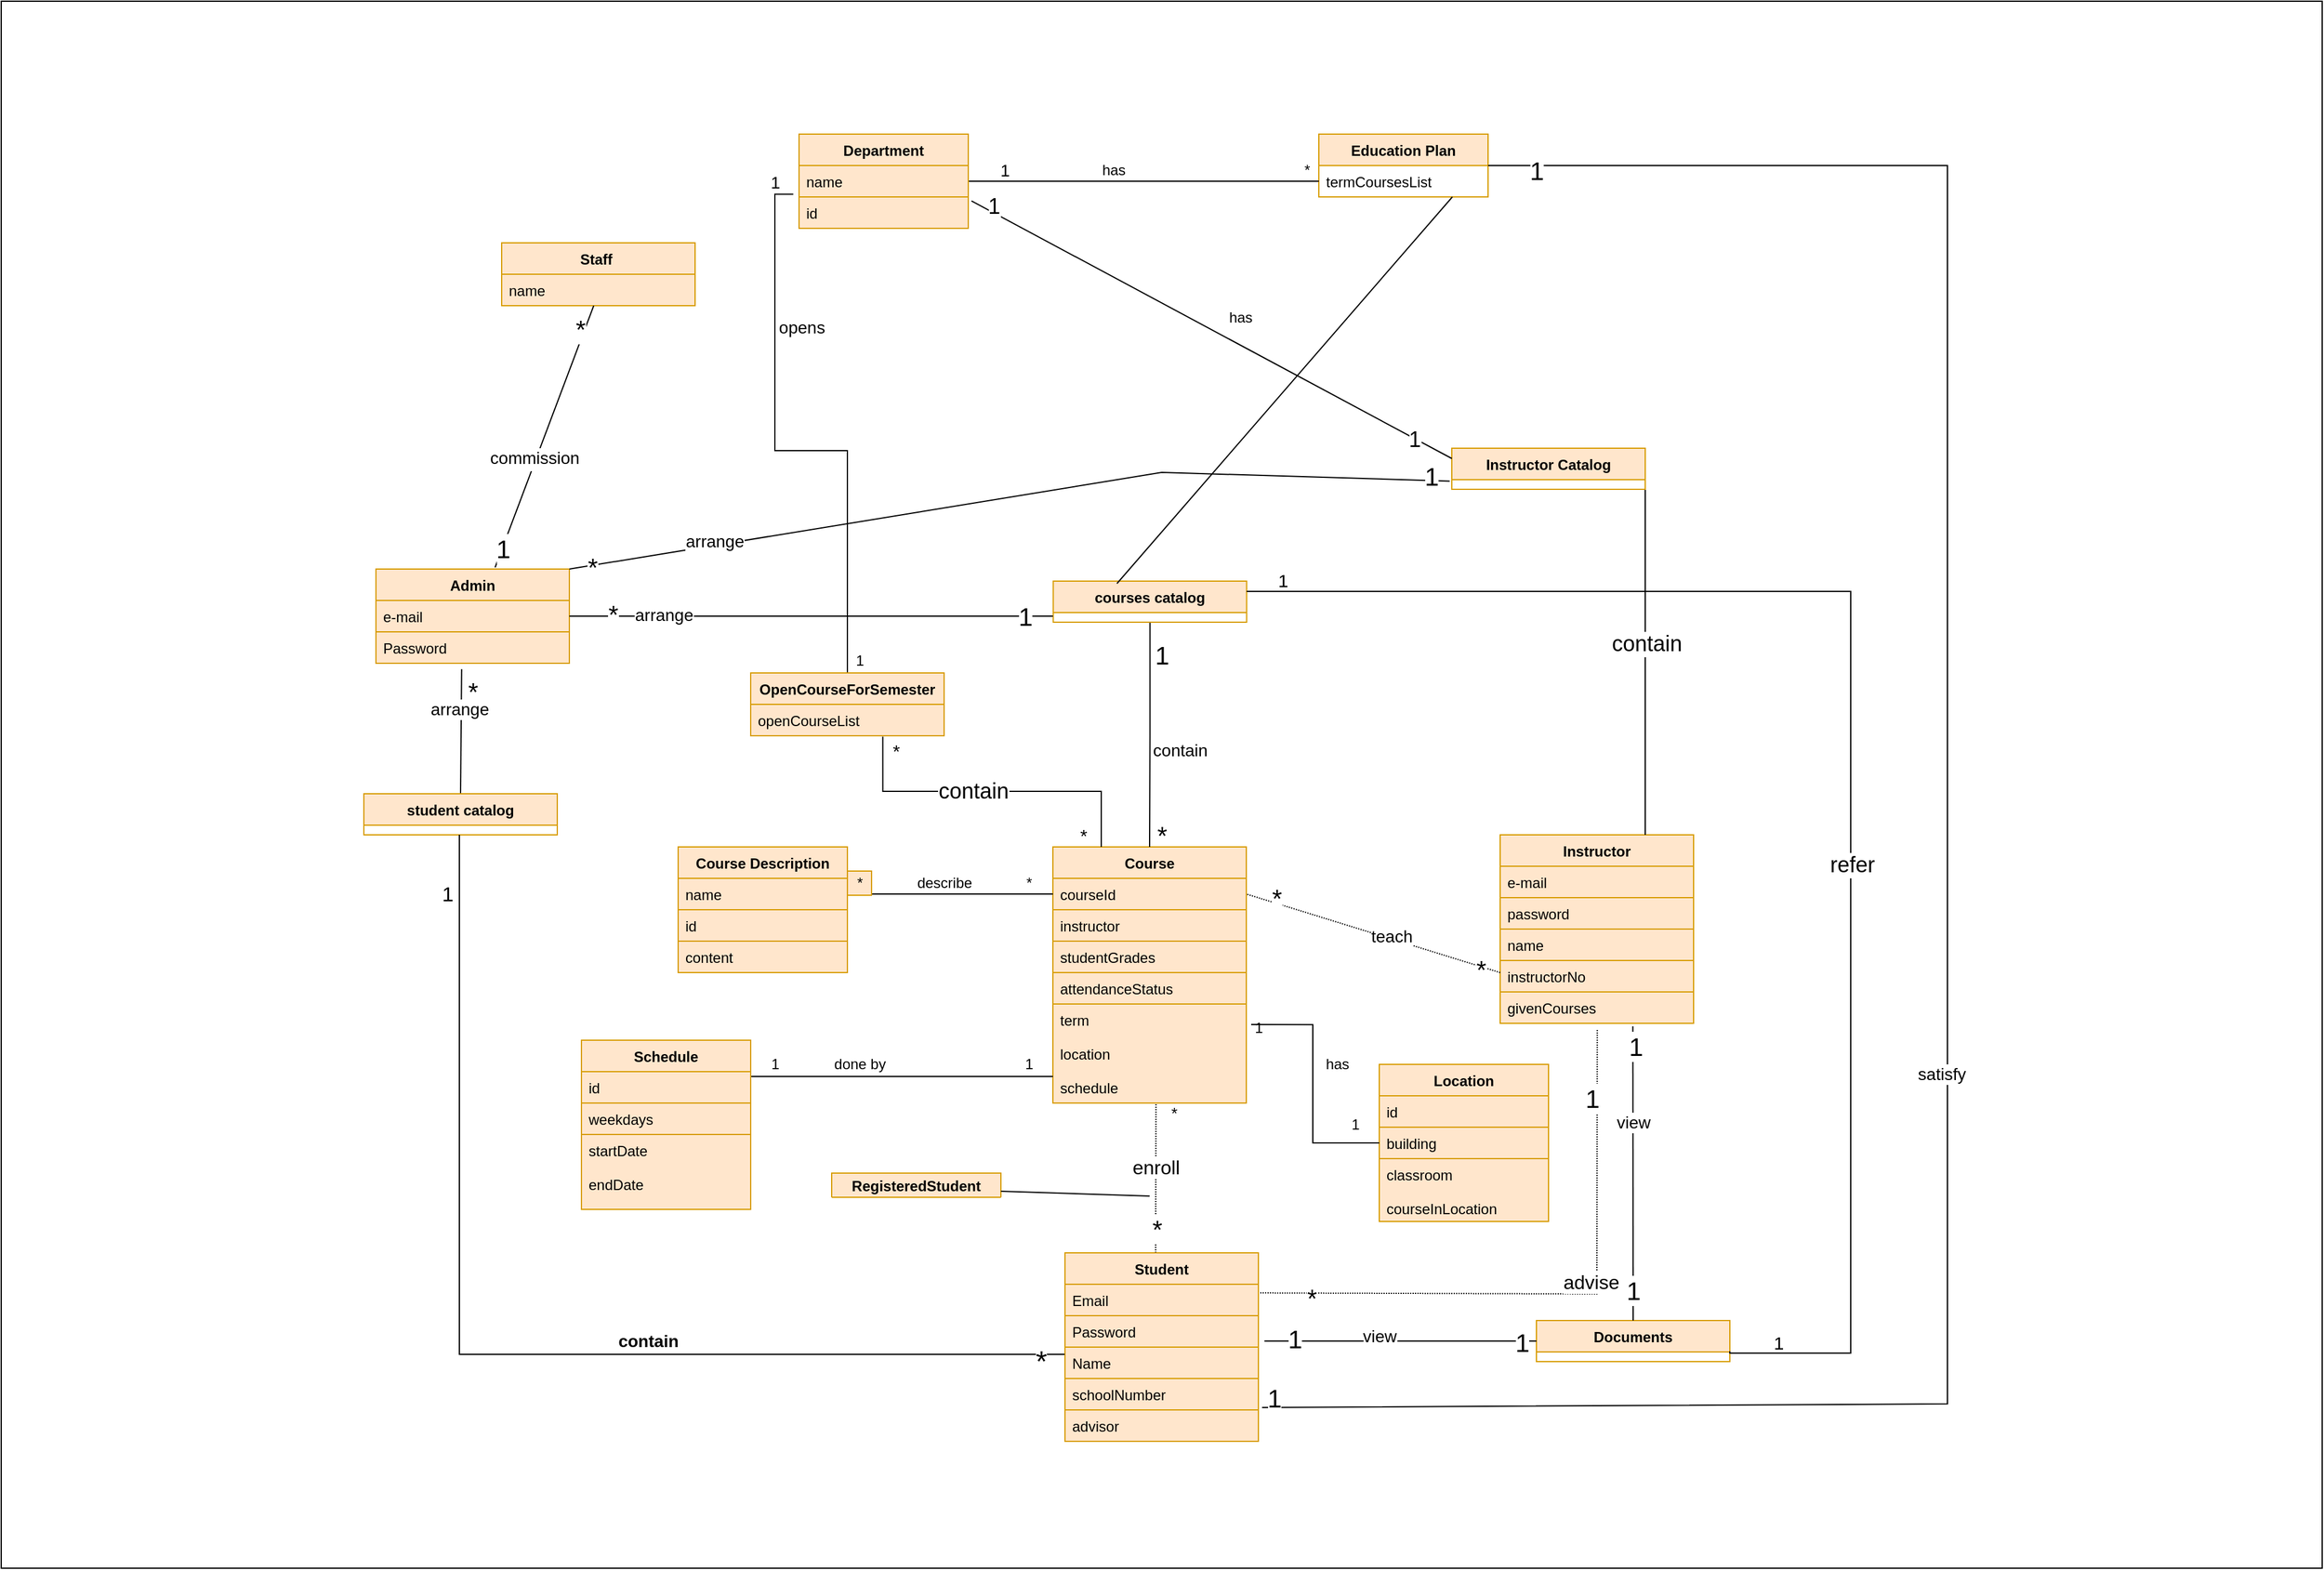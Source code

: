 <mxfile version="14.9.8" type="device"><diagram id="w42zy38CTYZIBW_9K3CM" name="Page-1"><mxGraphModel dx="1204" dy="-66" grid="1" gridSize="10" guides="1" tooltips="1" connect="1" arrows="1" fold="1" page="1" pageScale="1" pageWidth="827" pageHeight="1169" math="0" shadow="0"><root><mxCell id="0"/><mxCell id="1" parent="0"/><mxCell id="pantIfY-fFiFB0bp0D-6-206" style="edgeStyle=orthogonalEdgeStyle;rounded=0;orthogonalLoop=1;jettySize=auto;html=1;entryX=0.498;entryY=0.99;entryDx=0;entryDy=0;entryPerimeter=0;" edge="1" parent="1"><mxGeometry relative="1" as="geometry"><mxPoint x="2349.58" y="3639.4" as="targetPoint"/><Array as="points"><mxPoint x="1840" y="3770"/><mxPoint x="1840" y="3770"/></Array></mxGeometry></mxCell><mxCell id="pantIfY-fFiFB0bp0D-6-254" style="edgeStyle=orthogonalEdgeStyle;rounded=0;orthogonalLoop=1;jettySize=auto;html=1;entryX=0.498;entryY=0.99;entryDx=0;entryDy=0;entryPerimeter=0;" edge="1" parent="1"><mxGeometry relative="1" as="geometry"><mxPoint x="2479.58" y="5019.4" as="targetPoint"/><Array as="points"><mxPoint x="1970" y="5150"/><mxPoint x="1970" y="5150"/></Array></mxGeometry></mxCell><mxCell id="pantIfY-fFiFB0bp0D-6-616" value="" style="rounded=0;whiteSpace=wrap;html=1;shadow=0;" vertex="1" parent="1"><mxGeometry x="1260" y="1680" width="1920" height="1297" as="geometry"/></mxCell><mxCell id="pantIfY-fFiFB0bp0D-6-617" value="Course" style="swimlane;fontStyle=1;align=center;verticalAlign=top;childLayout=stackLayout;horizontal=1;startSize=26;horizontalStack=0;resizeParent=1;resizeParentMax=0;resizeLast=0;collapsible=1;marginBottom=0;fillColor=#ffe6cc;strokeColor=#d79b00;" vertex="1" parent="1"><mxGeometry x="2130" y="2380" width="160" height="212" as="geometry"/></mxCell><mxCell id="pantIfY-fFiFB0bp0D-6-618" value="courseId" style="text;strokeColor=#d79b00;fillColor=#ffe6cc;align=left;verticalAlign=top;spacingLeft=4;spacingRight=4;overflow=hidden;rotatable=0;points=[[0,0.5],[1,0.5]];portConstraint=eastwest;" vertex="1" parent="pantIfY-fFiFB0bp0D-6-617"><mxGeometry y="26" width="160" height="26" as="geometry"/></mxCell><mxCell id="pantIfY-fFiFB0bp0D-6-619" value="instructor" style="text;strokeColor=#d79b00;fillColor=#ffe6cc;align=left;verticalAlign=top;spacingLeft=4;spacingRight=4;overflow=hidden;rotatable=0;points=[[0,0.5],[1,0.5]];portConstraint=eastwest;" vertex="1" parent="pantIfY-fFiFB0bp0D-6-617"><mxGeometry y="52" width="160" height="26" as="geometry"/></mxCell><mxCell id="pantIfY-fFiFB0bp0D-6-620" value="studentGrades" style="text;strokeColor=#d79b00;fillColor=#ffe6cc;align=left;verticalAlign=top;spacingLeft=4;spacingRight=4;overflow=hidden;rotatable=0;points=[[0,0.5],[1,0.5]];portConstraint=eastwest;" vertex="1" parent="pantIfY-fFiFB0bp0D-6-617"><mxGeometry y="78" width="160" height="26" as="geometry"/></mxCell><mxCell id="pantIfY-fFiFB0bp0D-6-621" value="attendanceStatus" style="text;strokeColor=#d79b00;fillColor=#ffe6cc;align=left;verticalAlign=top;spacingLeft=4;spacingRight=4;overflow=hidden;rotatable=0;points=[[0,0.5],[1,0.5]];portConstraint=eastwest;" vertex="1" parent="pantIfY-fFiFB0bp0D-6-617"><mxGeometry y="104" width="160" height="26" as="geometry"/></mxCell><mxCell id="pantIfY-fFiFB0bp0D-6-622" value="term&#10;&#10;location&#10;&#10;schedule" style="text;strokeColor=#d79b00;fillColor=#ffe6cc;align=left;verticalAlign=top;spacingLeft=4;spacingRight=4;overflow=hidden;rotatable=0;points=[[0,0.5],[1,0.5]];portConstraint=eastwest;" vertex="1" parent="pantIfY-fFiFB0bp0D-6-617"><mxGeometry y="130" width="160" height="82" as="geometry"/></mxCell><mxCell id="pantIfY-fFiFB0bp0D-6-623" value="Instructor" style="swimlane;fontStyle=1;align=center;verticalAlign=top;childLayout=stackLayout;horizontal=1;startSize=26;horizontalStack=0;resizeParent=1;resizeParentMax=0;resizeLast=0;collapsible=1;marginBottom=0;fillColor=#ffe6cc;strokeColor=#d79b00;" vertex="1" parent="1"><mxGeometry x="2500" y="2370" width="160" height="156" as="geometry"/></mxCell><mxCell id="pantIfY-fFiFB0bp0D-6-624" value="e-mail" style="text;strokeColor=#d79b00;fillColor=#ffe6cc;align=left;verticalAlign=top;spacingLeft=4;spacingRight=4;overflow=hidden;rotatable=0;points=[[0,0.5],[1,0.5]];portConstraint=eastwest;" vertex="1" parent="pantIfY-fFiFB0bp0D-6-623"><mxGeometry y="26" width="160" height="26" as="geometry"/></mxCell><mxCell id="pantIfY-fFiFB0bp0D-6-625" value="password" style="text;strokeColor=#d79b00;fillColor=#ffe6cc;align=left;verticalAlign=top;spacingLeft=4;spacingRight=4;overflow=hidden;rotatable=0;points=[[0,0.5],[1,0.5]];portConstraint=eastwest;" vertex="1" parent="pantIfY-fFiFB0bp0D-6-623"><mxGeometry y="52" width="160" height="26" as="geometry"/></mxCell><mxCell id="pantIfY-fFiFB0bp0D-6-626" value="name" style="text;strokeColor=#d79b00;fillColor=#ffe6cc;align=left;verticalAlign=top;spacingLeft=4;spacingRight=4;overflow=hidden;rotatable=0;points=[[0,0.5],[1,0.5]];portConstraint=eastwest;" vertex="1" parent="pantIfY-fFiFB0bp0D-6-623"><mxGeometry y="78" width="160" height="26" as="geometry"/></mxCell><mxCell id="pantIfY-fFiFB0bp0D-6-627" value="instructorNo" style="text;strokeColor=#d79b00;fillColor=#ffe6cc;align=left;verticalAlign=top;spacingLeft=4;spacingRight=4;overflow=hidden;rotatable=0;points=[[0,0.5],[1,0.5]];portConstraint=eastwest;" vertex="1" parent="pantIfY-fFiFB0bp0D-6-623"><mxGeometry y="104" width="160" height="26" as="geometry"/></mxCell><mxCell id="pantIfY-fFiFB0bp0D-6-628" value="givenCourses" style="text;strokeColor=#d79b00;fillColor=#ffe6cc;align=left;verticalAlign=top;spacingLeft=4;spacingRight=4;overflow=hidden;rotatable=0;points=[[0,0.5],[1,0.5]];portConstraint=eastwest;" vertex="1" parent="pantIfY-fFiFB0bp0D-6-623"><mxGeometry y="130" width="160" height="26" as="geometry"/></mxCell><mxCell id="pantIfY-fFiFB0bp0D-6-629" value="" style="edgeStyle=none;rounded=0;orthogonalLoop=1;jettySize=auto;html=1;dashed=1;dashPattern=1 1;entryX=1;entryY=0.5;entryDx=0;entryDy=0;exitX=0;exitY=0.385;exitDx=0;exitDy=0;endArrow=none;endFill=0;exitPerimeter=0;" edge="1" parent="1" source="pantIfY-fFiFB0bp0D-6-627" target="pantIfY-fFiFB0bp0D-6-618"><mxGeometry relative="1" as="geometry"><mxPoint x="2450" y="2409" as="targetPoint"/><mxPoint x="2500" y="2495" as="sourcePoint"/></mxGeometry></mxCell><mxCell id="pantIfY-fFiFB0bp0D-6-630" value="*" style="edgeLabel;html=1;align=center;verticalAlign=middle;resizable=0;points=[];fontSize=21;" vertex="1" connectable="0" parent="pantIfY-fFiFB0bp0D-6-629"><mxGeometry x="-0.852" y="2" relative="1" as="geometry"><mxPoint as="offset"/></mxGeometry></mxCell><mxCell id="pantIfY-fFiFB0bp0D-6-631" value="*" style="edgeLabel;html=1;align=center;verticalAlign=middle;resizable=0;points=[];fontSize=21;" vertex="1" connectable="0" parent="pantIfY-fFiFB0bp0D-6-629"><mxGeometry x="0.772" y="-5" relative="1" as="geometry"><mxPoint as="offset"/></mxGeometry></mxCell><mxCell id="pantIfY-fFiFB0bp0D-6-632" value="teach" style="edgeLabel;html=1;align=center;verticalAlign=middle;resizable=0;points=[];fontSize=14;" vertex="1" connectable="0" parent="pantIfY-fFiFB0bp0D-6-629"><mxGeometry x="-0.136" y="-2" relative="1" as="geometry"><mxPoint as="offset"/></mxGeometry></mxCell><mxCell id="pantIfY-fFiFB0bp0D-6-633" value="" style="edgeStyle=none;rounded=0;orthogonalLoop=1;jettySize=auto;html=1;dashed=1;dashPattern=1 1;endArrow=none;endFill=0;entryX=0.533;entryY=1.012;entryDx=0;entryDy=0;entryPerimeter=0;" edge="1" parent="1" target="pantIfY-fFiFB0bp0D-6-622"><mxGeometry relative="1" as="geometry"><mxPoint x="2213.36" y="2627.434" as="targetPoint"/><mxPoint x="2215" y="2716.0" as="sourcePoint"/></mxGeometry></mxCell><mxCell id="pantIfY-fFiFB0bp0D-6-634" value="*" style="edgeLabel;html=1;align=center;verticalAlign=middle;resizable=0;points=[];fontSize=21;" vertex="1" connectable="0" parent="pantIfY-fFiFB0bp0D-6-633"><mxGeometry x="-0.672" y="-1" relative="1" as="geometry"><mxPoint as="offset"/></mxGeometry></mxCell><mxCell id="pantIfY-fFiFB0bp0D-6-635" value="*" style="edgeLabel;html=1;align=center;verticalAlign=middle;resizable=0;points=[];fontSize=13;" vertex="1" connectable="0" parent="pantIfY-fFiFB0bp0D-6-633"><mxGeometry x="0.693" y="-4" relative="1" as="geometry"><mxPoint x="11" y="-12" as="offset"/></mxGeometry></mxCell><mxCell id="pantIfY-fFiFB0bp0D-6-636" value="enroll" style="edgeLabel;html=1;align=center;verticalAlign=middle;resizable=0;points=[];fontSize=16;" vertex="1" connectable="0" parent="pantIfY-fFiFB0bp0D-6-633"><mxGeometry x="0.164" relative="1" as="geometry"><mxPoint as="offset"/></mxGeometry></mxCell><mxCell id="pantIfY-fFiFB0bp0D-6-637" value="Student" style="swimlane;fontStyle=1;align=center;verticalAlign=top;childLayout=stackLayout;horizontal=1;startSize=26;horizontalStack=0;resizeParent=1;resizeParentMax=0;resizeLast=0;collapsible=1;marginBottom=0;fillColor=#ffe6cc;strokeColor=#d79b00;" vertex="1" parent="1"><mxGeometry x="2140" y="2716" width="160" height="156" as="geometry"/></mxCell><mxCell id="pantIfY-fFiFB0bp0D-6-638" value="Email" style="text;strokeColor=#d79b00;fillColor=#ffe6cc;align=left;verticalAlign=top;spacingLeft=4;spacingRight=4;overflow=hidden;rotatable=0;points=[[0,0.5],[1,0.5]];portConstraint=eastwest;" vertex="1" parent="pantIfY-fFiFB0bp0D-6-637"><mxGeometry y="26" width="160" height="26" as="geometry"/></mxCell><mxCell id="pantIfY-fFiFB0bp0D-6-639" value="Password" style="text;strokeColor=#d79b00;fillColor=#ffe6cc;align=left;verticalAlign=top;spacingLeft=4;spacingRight=4;overflow=hidden;rotatable=0;points=[[0,0.5],[1,0.5]];portConstraint=eastwest;" vertex="1" parent="pantIfY-fFiFB0bp0D-6-637"><mxGeometry y="52" width="160" height="26" as="geometry"/></mxCell><mxCell id="pantIfY-fFiFB0bp0D-6-640" value="Name " style="text;strokeColor=#d79b00;fillColor=#ffe6cc;align=left;verticalAlign=top;spacingLeft=4;spacingRight=4;overflow=hidden;rotatable=0;points=[[0,0.5],[1,0.5]];portConstraint=eastwest;" vertex="1" parent="pantIfY-fFiFB0bp0D-6-637"><mxGeometry y="78" width="160" height="26" as="geometry"/></mxCell><mxCell id="pantIfY-fFiFB0bp0D-6-641" value="schoolNumber" style="text;strokeColor=#d79b00;fillColor=#ffe6cc;align=left;verticalAlign=top;spacingLeft=4;spacingRight=4;overflow=hidden;rotatable=0;points=[[0,0.5],[1,0.5]];portConstraint=eastwest;" vertex="1" parent="pantIfY-fFiFB0bp0D-6-637"><mxGeometry y="104" width="160" height="26" as="geometry"/></mxCell><mxCell id="pantIfY-fFiFB0bp0D-6-642" value="advisor" style="text;strokeColor=#d79b00;fillColor=#ffe6cc;align=left;verticalAlign=top;spacingLeft=4;spacingRight=4;overflow=hidden;rotatable=0;points=[[0,0.5],[1,0.5]];portConstraint=eastwest;" vertex="1" parent="pantIfY-fFiFB0bp0D-6-637"><mxGeometry y="130" width="160" height="26" as="geometry"/></mxCell><mxCell id="pantIfY-fFiFB0bp0D-6-643" value="" style="edgeStyle=none;rounded=0;orthogonalLoop=1;jettySize=auto;html=1;dashed=1;dashPattern=1 1;endArrow=none;endFill=0;exitX=0.502;exitY=1.211;exitDx=0;exitDy=0;exitPerimeter=0;entryX=1.007;entryY=0.275;entryDx=0;entryDy=0;entryPerimeter=0;" edge="1" parent="1" source="pantIfY-fFiFB0bp0D-6-628" target="pantIfY-fFiFB0bp0D-6-638"><mxGeometry relative="1" as="geometry"><mxPoint x="2320" y="2750" as="targetPoint"/><Array as="points"><mxPoint x="2580" y="2750"/></Array><mxPoint x="2564.4" y="2508" as="sourcePoint"/></mxGeometry></mxCell><mxCell id="pantIfY-fFiFB0bp0D-6-644" value="1" style="edgeLabel;html=1;align=center;verticalAlign=middle;resizable=0;points=[];" vertex="1" connectable="0" parent="pantIfY-fFiFB0bp0D-6-643"><mxGeometry x="-0.763" y="-1" relative="1" as="geometry"><mxPoint as="offset"/></mxGeometry></mxCell><mxCell id="pantIfY-fFiFB0bp0D-6-645" value="1" style="edgeLabel;html=1;align=center;verticalAlign=middle;resizable=0;points=[];fontSize=21;" vertex="1" connectable="0" parent="pantIfY-fFiFB0bp0D-6-643"><mxGeometry x="-0.774" y="-4" relative="1" as="geometry"><mxPoint as="offset"/></mxGeometry></mxCell><mxCell id="pantIfY-fFiFB0bp0D-6-646" value="*" style="edgeLabel;html=1;align=center;verticalAlign=middle;resizable=0;points=[];fontSize=21;" vertex="1" connectable="0" parent="pantIfY-fFiFB0bp0D-6-643"><mxGeometry x="0.834" y="3" relative="1" as="geometry"><mxPoint x="1" as="offset"/></mxGeometry></mxCell><mxCell id="pantIfY-fFiFB0bp0D-6-647" value="advise" style="edgeLabel;html=1;align=center;verticalAlign=middle;resizable=0;points=[];fontSize=16;" vertex="1" connectable="0" parent="pantIfY-fFiFB0bp0D-6-643"><mxGeometry x="-0.099" y="-4" relative="1" as="geometry"><mxPoint y="-6" as="offset"/></mxGeometry></mxCell><mxCell id="pantIfY-fFiFB0bp0D-6-648" style="edgeStyle=orthogonalEdgeStyle;rounded=0;orthogonalLoop=1;jettySize=auto;html=1;entryX=0.5;entryY=0;entryDx=0;entryDy=0;endArrow=none;endFill=0;" edge="1" parent="1" source="pantIfY-fFiFB0bp0D-6-649" target="pantIfY-fFiFB0bp0D-6-617"><mxGeometry relative="1" as="geometry"/></mxCell><mxCell id="pantIfY-fFiFB0bp0D-6-649" value="courses catalog" style="swimlane;fontStyle=1;align=center;verticalAlign=top;childLayout=stackLayout;horizontal=1;startSize=26;horizontalStack=0;resizeParent=1;resizeParentMax=0;resizeLast=0;collapsible=1;marginBottom=0;fillColor=#ffe6cc;strokeColor=#d79b00;" vertex="1" parent="1"><mxGeometry x="2130.27" y="2160" width="160" height="34" as="geometry"/></mxCell><mxCell id="pantIfY-fFiFB0bp0D-6-650" value="Admin" style="swimlane;fontStyle=1;align=center;verticalAlign=top;childLayout=stackLayout;horizontal=1;startSize=26;horizontalStack=0;resizeParent=1;resizeParentMax=0;resizeLast=0;collapsible=1;marginBottom=0;fillColor=#ffe6cc;strokeColor=#d79b00;" vertex="1" parent="1"><mxGeometry x="1570" y="2150" width="160" height="78" as="geometry"/></mxCell><mxCell id="pantIfY-fFiFB0bp0D-6-651" value="e-mail" style="text;strokeColor=#d79b00;fillColor=#ffe6cc;align=left;verticalAlign=top;spacingLeft=4;spacingRight=4;overflow=hidden;rotatable=0;points=[[0,0.5],[1,0.5]];portConstraint=eastwest;" vertex="1" parent="pantIfY-fFiFB0bp0D-6-650"><mxGeometry y="26" width="160" height="26" as="geometry"/></mxCell><mxCell id="pantIfY-fFiFB0bp0D-6-652" value="Password" style="text;strokeColor=#d79b00;fillColor=#ffe6cc;align=left;verticalAlign=top;spacingLeft=4;spacingRight=4;overflow=hidden;rotatable=0;points=[[0,0.5],[1,0.5]];portConstraint=eastwest;" vertex="1" parent="pantIfY-fFiFB0bp0D-6-650"><mxGeometry y="52" width="160" height="26" as="geometry"/></mxCell><mxCell id="pantIfY-fFiFB0bp0D-6-653" style="edgeStyle=orthogonalEdgeStyle;rounded=0;orthogonalLoop=1;jettySize=auto;html=1;entryX=0;entryY=0.5;entryDx=0;entryDy=0;endArrow=none;endFill=0;" edge="1" parent="1" source="pantIfY-fFiFB0bp0D-6-651"><mxGeometry relative="1" as="geometry"><mxPoint x="2130" y="2189" as="targetPoint"/></mxGeometry></mxCell><mxCell id="pantIfY-fFiFB0bp0D-6-654" value="*" style="edgeLabel;html=1;align=center;verticalAlign=middle;resizable=0;points=[];fontSize=21;" vertex="1" connectable="0" parent="pantIfY-fFiFB0bp0D-6-653"><mxGeometry x="-0.822" y="2" relative="1" as="geometry"><mxPoint as="offset"/></mxGeometry></mxCell><mxCell id="pantIfY-fFiFB0bp0D-6-655" value="1" style="edgeLabel;html=1;align=center;verticalAlign=middle;resizable=0;points=[];fontSize=21;" vertex="1" connectable="0" parent="pantIfY-fFiFB0bp0D-6-653"><mxGeometry x="0.884" relative="1" as="geometry"><mxPoint as="offset"/></mxGeometry></mxCell><mxCell id="pantIfY-fFiFB0bp0D-6-656" value="arrange" style="edgeLabel;html=1;align=center;verticalAlign=middle;resizable=0;points=[];fontSize=14;" vertex="1" connectable="0" parent="pantIfY-fFiFB0bp0D-6-653"><mxGeometry x="-0.609" y="1" relative="1" as="geometry"><mxPoint x="-1" as="offset"/></mxGeometry></mxCell><mxCell id="pantIfY-fFiFB0bp0D-6-657" style="edgeStyle=none;rounded=0;orthogonalLoop=1;jettySize=auto;html=1;exitX=0.5;exitY=0;exitDx=0;exitDy=0;entryX=0.443;entryY=1.187;entryDx=0;entryDy=0;entryPerimeter=0;endArrow=none;endFill=0;" edge="1" parent="1" source="pantIfY-fFiFB0bp0D-6-659" target="pantIfY-fFiFB0bp0D-6-652"><mxGeometry relative="1" as="geometry"/></mxCell><mxCell id="pantIfY-fFiFB0bp0D-6-658" value="arrange" style="edgeLabel;html=1;align=center;verticalAlign=middle;resizable=0;points=[];fontSize=14;" vertex="1" connectable="0" parent="pantIfY-fFiFB0bp0D-6-657"><mxGeometry x="0.363" y="2" relative="1" as="geometry"><mxPoint as="offset"/></mxGeometry></mxCell><mxCell id="pantIfY-fFiFB0bp0D-6-659" value="student catalog" style="swimlane;fontStyle=1;align=center;verticalAlign=top;childLayout=stackLayout;horizontal=1;startSize=26;horizontalStack=0;resizeParent=1;resizeParentMax=0;resizeLast=0;collapsible=1;marginBottom=0;fillColor=#ffe6cc;strokeColor=#d79b00;" vertex="1" parent="1"><mxGeometry x="1560" y="2336" width="160" height="34" as="geometry"/></mxCell><mxCell id="pantIfY-fFiFB0bp0D-6-660" style="edgeStyle=orthogonalEdgeStyle;rounded=0;orthogonalLoop=1;jettySize=auto;html=1;endArrow=none;endFill=0;entryX=-0.002;entryY=0.244;entryDx=0;entryDy=0;entryPerimeter=0;" edge="1" parent="1" target="pantIfY-fFiFB0bp0D-6-640"><mxGeometry relative="1" as="geometry"><mxPoint x="2090" y="2780" as="targetPoint"/><Array as="points"><mxPoint x="1639" y="2800"/><mxPoint x="2140" y="2800"/></Array><mxPoint x="1639" y="2370" as="sourcePoint"/></mxGeometry></mxCell><mxCell id="pantIfY-fFiFB0bp0D-6-661" value="1" style="edgeLabel;html=1;align=center;verticalAlign=middle;resizable=0;points=[];fontSize=17;" vertex="1" connectable="0" parent="pantIfY-fFiFB0bp0D-6-660"><mxGeometry x="-0.94" y="-1" relative="1" as="geometry"><mxPoint x="-9" y="22" as="offset"/></mxGeometry></mxCell><mxCell id="pantIfY-fFiFB0bp0D-6-662" style="edgeStyle=orthogonalEdgeStyle;rounded=0;orthogonalLoop=1;jettySize=auto;html=1;exitX=1;exitY=1;exitDx=0;exitDy=0;entryX=0.75;entryY=0;entryDx=0;entryDy=0;endArrow=none;endFill=0;" edge="1" parent="1" source="pantIfY-fFiFB0bp0D-6-668" target="pantIfY-fFiFB0bp0D-6-623"><mxGeometry relative="1" as="geometry"/></mxCell><mxCell id="pantIfY-fFiFB0bp0D-6-663" value="contain" style="edgeLabel;html=1;align=center;verticalAlign=middle;resizable=0;points=[];fontSize=18;" vertex="1" connectable="0" parent="pantIfY-fFiFB0bp0D-6-662"><mxGeometry x="-0.117" y="1" relative="1" as="geometry"><mxPoint y="1" as="offset"/></mxGeometry></mxCell><mxCell id="pantIfY-fFiFB0bp0D-6-664" style="edgeStyle=none;rounded=0;orthogonalLoop=1;jettySize=auto;html=1;entryX=1;entryY=0;entryDx=0;entryDy=0;endArrow=none;endFill=0;exitX=-0.011;exitY=0.149;exitDx=0;exitDy=0;exitPerimeter=0;" edge="1" parent="1" target="pantIfY-fFiFB0bp0D-6-650"><mxGeometry relative="1" as="geometry"><mxPoint x="2458.24" y="2077.192" as="sourcePoint"/><Array as="points"><mxPoint x="2220" y="2070"/></Array></mxGeometry></mxCell><mxCell id="pantIfY-fFiFB0bp0D-6-665" value="*" style="edgeLabel;html=1;align=center;verticalAlign=middle;resizable=0;points=[];fontSize=21;" vertex="1" connectable="0" parent="pantIfY-fFiFB0bp0D-6-664"><mxGeometry x="0.948" y="1" relative="1" as="geometry"><mxPoint as="offset"/></mxGeometry></mxCell><mxCell id="pantIfY-fFiFB0bp0D-6-666" value="1" style="edgeLabel;html=1;align=center;verticalAlign=middle;resizable=0;points=[];fontSize=21;" vertex="1" connectable="0" parent="pantIfY-fFiFB0bp0D-6-664"><mxGeometry x="-0.956" y="-4" relative="1" as="geometry"><mxPoint as="offset"/></mxGeometry></mxCell><mxCell id="pantIfY-fFiFB0bp0D-6-667" value="arrange" style="edgeLabel;html=1;align=center;verticalAlign=middle;resizable=0;points=[];fontSize=14;" vertex="1" connectable="0" parent="pantIfY-fFiFB0bp0D-6-664"><mxGeometry x="0.669" y="-4" relative="1" as="geometry"><mxPoint as="offset"/></mxGeometry></mxCell><mxCell id="pantIfY-fFiFB0bp0D-6-668" value="Instructor Catalog" style="swimlane;fontStyle=1;align=center;verticalAlign=top;childLayout=stackLayout;horizontal=1;startSize=26;horizontalStack=0;resizeParent=1;resizeParentMax=0;resizeLast=0;collapsible=1;marginBottom=0;fillColor=#ffe6cc;strokeColor=#d79b00;" vertex="1" parent="1"><mxGeometry x="2460" y="2050" width="160" height="34" as="geometry"/></mxCell><mxCell id="pantIfY-fFiFB0bp0D-6-669" value="Documents" style="swimlane;fontStyle=1;align=center;verticalAlign=top;childLayout=stackLayout;horizontal=1;startSize=26;horizontalStack=0;resizeParent=1;resizeParentMax=0;resizeLast=0;collapsible=1;marginBottom=0;fillColor=#ffe6cc;strokeColor=#d79b00;" vertex="1" parent="1"><mxGeometry x="2530" y="2772" width="160" height="34" as="geometry"/></mxCell><mxCell id="pantIfY-fFiFB0bp0D-6-670" value="Staff " style="swimlane;fontStyle=1;align=center;verticalAlign=top;childLayout=stackLayout;horizontal=1;startSize=26;horizontalStack=0;resizeParent=1;resizeParentMax=0;resizeLast=0;collapsible=1;marginBottom=0;fillColor=#ffe6cc;strokeColor=#d79b00;" vertex="1" parent="1"><mxGeometry x="1674" y="1880" width="160" height="52" as="geometry"/></mxCell><mxCell id="pantIfY-fFiFB0bp0D-6-671" value="name" style="text;strokeColor=#d79b00;fillColor=#ffe6cc;align=left;verticalAlign=top;spacingLeft=4;spacingRight=4;overflow=hidden;rotatable=0;points=[[0,0.5],[1,0.5]];portConstraint=eastwest;" vertex="1" parent="pantIfY-fFiFB0bp0D-6-670"><mxGeometry y="26" width="160" height="26" as="geometry"/></mxCell><mxCell id="pantIfY-fFiFB0bp0D-6-672" style="edgeStyle=none;rounded=0;orthogonalLoop=1;jettySize=auto;html=1;exitX=0.686;exitY=1.098;exitDx=0;exitDy=0;entryX=0.5;entryY=0;entryDx=0;entryDy=0;endArrow=none;endFill=0;exitPerimeter=0;" edge="1" parent="1" source="pantIfY-fFiFB0bp0D-6-628" target="pantIfY-fFiFB0bp0D-6-669"><mxGeometry relative="1" as="geometry"/></mxCell><mxCell id="pantIfY-fFiFB0bp0D-6-673" value="1" style="edgeLabel;html=1;align=center;verticalAlign=middle;resizable=0;points=[];fontSize=21;" vertex="1" connectable="0" parent="pantIfY-fFiFB0bp0D-6-672"><mxGeometry x="-0.87" y="2" relative="1" as="geometry"><mxPoint as="offset"/></mxGeometry></mxCell><mxCell id="pantIfY-fFiFB0bp0D-6-674" value="1" style="edgeLabel;html=1;align=center;verticalAlign=middle;resizable=0;points=[];fontSize=21;" vertex="1" connectable="0" parent="pantIfY-fFiFB0bp0D-6-672"><mxGeometry x="0.789" relative="1" as="geometry"><mxPoint as="offset"/></mxGeometry></mxCell><mxCell id="pantIfY-fFiFB0bp0D-6-675" value="view" style="edgeLabel;html=1;align=center;verticalAlign=middle;resizable=0;points=[];fontSize=14;" vertex="1" connectable="0" parent="pantIfY-fFiFB0bp0D-6-672"><mxGeometry x="-0.347" relative="1" as="geometry"><mxPoint as="offset"/></mxGeometry></mxCell><mxCell id="pantIfY-fFiFB0bp0D-6-676" style="edgeStyle=none;rounded=0;orthogonalLoop=1;jettySize=auto;html=1;entryX=0;entryY=0.5;entryDx=0;entryDy=0;endArrow=none;endFill=0;" edge="1" parent="1" target="pantIfY-fFiFB0bp0D-6-669"><mxGeometry relative="1" as="geometry"><mxPoint x="2305" y="2789" as="sourcePoint"/></mxGeometry></mxCell><mxCell id="pantIfY-fFiFB0bp0D-6-677" value="1" style="edgeLabel;html=1;align=center;verticalAlign=middle;resizable=0;points=[];fontSize=21;" vertex="1" connectable="0" parent="pantIfY-fFiFB0bp0D-6-676"><mxGeometry x="-0.782" y="2" relative="1" as="geometry"><mxPoint as="offset"/></mxGeometry></mxCell><mxCell id="pantIfY-fFiFB0bp0D-6-678" value="1" style="edgeLabel;html=1;align=center;verticalAlign=middle;resizable=0;points=[];fontSize=21;" vertex="1" connectable="0" parent="pantIfY-fFiFB0bp0D-6-676"><mxGeometry x="0.895" y="-1" relative="1" as="geometry"><mxPoint as="offset"/></mxGeometry></mxCell><mxCell id="pantIfY-fFiFB0bp0D-6-679" value="view" style="edgeLabel;html=1;align=center;verticalAlign=middle;resizable=0;points=[];fontSize=14;" vertex="1" connectable="0" parent="pantIfY-fFiFB0bp0D-6-676"><mxGeometry x="-0.148" y="4" relative="1" as="geometry"><mxPoint x="-1" as="offset"/></mxGeometry></mxCell><mxCell id="pantIfY-fFiFB0bp0D-6-680" style="edgeStyle=none;rounded=0;orthogonalLoop=1;jettySize=auto;html=1;exitX=0.616;exitY=-0.017;exitDx=0;exitDy=0;entryX=0.476;entryY=1;entryDx=0;entryDy=0;endArrow=none;endFill=0;exitPerimeter=0;entryPerimeter=0;" edge="1" parent="1" source="pantIfY-fFiFB0bp0D-6-650" target="pantIfY-fFiFB0bp0D-6-671"><mxGeometry relative="1" as="geometry"/></mxCell><mxCell id="pantIfY-fFiFB0bp0D-6-681" value="1" style="edgeLabel;html=1;align=center;verticalAlign=middle;resizable=0;points=[];fontSize=21;" vertex="1" connectable="0" parent="pantIfY-fFiFB0bp0D-6-680"><mxGeometry x="-0.849" relative="1" as="geometry"><mxPoint as="offset"/></mxGeometry></mxCell><mxCell id="pantIfY-fFiFB0bp0D-6-682" value="*" style="edgeLabel;html=1;align=center;verticalAlign=middle;resizable=0;points=[];fontSize=21;" vertex="1" connectable="0" parent="pantIfY-fFiFB0bp0D-6-680"><mxGeometry x="0.819" y="4" relative="1" as="geometry"><mxPoint as="offset"/></mxGeometry></mxCell><mxCell id="pantIfY-fFiFB0bp0D-6-683" value="do" style="edgeLabel;html=1;align=center;verticalAlign=middle;resizable=0;points=[];fontSize=14;" vertex="1" connectable="0" parent="pantIfY-fFiFB0bp0D-6-680"><mxGeometry x="-0.194" y="3" relative="1" as="geometry"><mxPoint as="offset"/></mxGeometry></mxCell><mxCell id="pantIfY-fFiFB0bp0D-6-684" value="commission" style="edgeLabel;html=1;align=center;verticalAlign=middle;resizable=0;points=[];fontSize=14;" vertex="1" connectable="0" parent="pantIfY-fFiFB0bp0D-6-680"><mxGeometry x="-0.171" y="2" relative="1" as="geometry"><mxPoint as="offset"/></mxGeometry></mxCell><mxCell id="pantIfY-fFiFB0bp0D-6-685" value="&lt;h3&gt;contain&lt;/h3&gt;" style="text;html=1;align=center;verticalAlign=middle;resizable=0;points=[];autosize=1;strokeColor=none;" vertex="1" parent="1"><mxGeometry x="1760" y="2764" width="70" height="50" as="geometry"/></mxCell><mxCell id="pantIfY-fFiFB0bp0D-6-686" value="*" style="edgeLabel;html=1;align=center;verticalAlign=middle;resizable=0;points=[];fontSize=24;" vertex="1" connectable="0" parent="1"><mxGeometry x="2120.003" y="2805.999" as="geometry"/></mxCell><mxCell id="pantIfY-fFiFB0bp0D-6-687" value="1" style="text;html=1;align=center;verticalAlign=middle;resizable=0;points=[];autosize=1;strokeColor=none;fontSize=21;" vertex="1" parent="1"><mxGeometry x="2205" y="2206" width="30" height="30" as="geometry"/></mxCell><mxCell id="pantIfY-fFiFB0bp0D-6-688" value="*" style="text;html=1;align=center;verticalAlign=middle;resizable=0;points=[];autosize=1;strokeColor=none;fontSize=21;" vertex="1" parent="1"><mxGeometry x="2210" y="2355" width="20" height="30" as="geometry"/></mxCell><mxCell id="pantIfY-fFiFB0bp0D-6-689" value="*" style="text;html=1;align=center;verticalAlign=middle;resizable=0;points=[];autosize=1;strokeColor=none;fontSize=21;" vertex="1" parent="1"><mxGeometry x="1640" y="2236" width="20" height="30" as="geometry"/></mxCell><mxCell id="pantIfY-fFiFB0bp0D-6-690" value="contain" style="text;html=1;align=center;verticalAlign=middle;resizable=0;points=[];autosize=1;strokeColor=none;fontSize=14;" vertex="1" parent="1"><mxGeometry x="2205" y="2290" width="60" height="20" as="geometry"/></mxCell><mxCell id="pantIfY-fFiFB0bp0D-6-691" style="edgeStyle=orthogonalEdgeStyle;rounded=0;orthogonalLoop=1;jettySize=auto;html=1;exitX=1;exitY=0.25;exitDx=0;exitDy=0;entryX=1;entryY=0.75;entryDx=0;entryDy=0;endArrow=none;endFill=0;" edge="1" parent="1" source="pantIfY-fFiFB0bp0D-6-649" target="pantIfY-fFiFB0bp0D-6-669"><mxGeometry relative="1" as="geometry"><mxPoint x="2610" y="1949" as="sourcePoint"/><mxPoint x="2700" y="2799.0" as="targetPoint"/><Array as="points"><mxPoint x="2790" y="2169"/><mxPoint x="2790" y="2799"/><mxPoint x="2690" y="2799"/></Array></mxGeometry></mxCell><mxCell id="pantIfY-fFiFB0bp0D-6-692" value="refer" style="edgeLabel;html=1;align=center;verticalAlign=middle;resizable=0;points=[];fontSize=18;" vertex="1" connectable="0" parent="pantIfY-fFiFB0bp0D-6-691"><mxGeometry x="-0.117" y="1" relative="1" as="geometry"><mxPoint y="182" as="offset"/></mxGeometry></mxCell><mxCell id="pantIfY-fFiFB0bp0D-6-693" value="&lt;font style=&quot;font-size: 15px&quot;&gt;1&lt;/font&gt;" style="text;html=1;align=center;verticalAlign=middle;resizable=0;points=[];autosize=1;strokeColor=none;" vertex="1" parent="1"><mxGeometry x="2310" y="2149.4" width="20" height="20" as="geometry"/></mxCell><mxCell id="pantIfY-fFiFB0bp0D-6-694" value="&lt;font style=&quot;font-size: 15px&quot;&gt;1&lt;/font&gt;" style="text;html=1;align=center;verticalAlign=middle;resizable=0;points=[];autosize=1;strokeColor=none;" vertex="1" parent="1"><mxGeometry x="2720" y="2780" width="20" height="20" as="geometry"/></mxCell><mxCell id="pantIfY-fFiFB0bp0D-6-695" style="edgeStyle=orthogonalEdgeStyle;rounded=0;orthogonalLoop=1;jettySize=auto;html=1;entryX=0;entryY=0.5;entryDx=0;entryDy=0;endArrow=none;endFill=0;" edge="1" parent="1" source="pantIfY-fFiFB0bp0D-6-696" target="pantIfY-fFiFB0bp0D-6-618"><mxGeometry relative="1" as="geometry"><Array as="points"><mxPoint x="2050" y="2419"/><mxPoint x="2050" y="2419"/></Array></mxGeometry></mxCell><mxCell id="pantIfY-fFiFB0bp0D-6-696" value="Course Description" style="swimlane;fontStyle=1;childLayout=stackLayout;horizontal=1;startSize=26;fillColor=#ffe6cc;horizontalStack=0;resizeParent=1;resizeParentMax=0;resizeLast=0;collapsible=1;marginBottom=0;strokeColor=#d79b00;" vertex="1" parent="1"><mxGeometry x="1820" y="2380" width="140" height="104" as="geometry"/></mxCell><mxCell id="pantIfY-fFiFB0bp0D-6-697" value="name" style="text;strokeColor=#d79b00;fillColor=#ffe6cc;align=left;verticalAlign=top;spacingLeft=4;spacingRight=4;overflow=hidden;rotatable=0;points=[[0,0.5],[1,0.5]];portConstraint=eastwest;" vertex="1" parent="pantIfY-fFiFB0bp0D-6-696"><mxGeometry y="26" width="140" height="26" as="geometry"/></mxCell><mxCell id="pantIfY-fFiFB0bp0D-6-698" value="id" style="text;strokeColor=#d79b00;fillColor=#ffe6cc;align=left;verticalAlign=top;spacingLeft=4;spacingRight=4;overflow=hidden;rotatable=0;points=[[0,0.5],[1,0.5]];portConstraint=eastwest;" vertex="1" parent="pantIfY-fFiFB0bp0D-6-696"><mxGeometry y="52" width="140" height="26" as="geometry"/></mxCell><mxCell id="pantIfY-fFiFB0bp0D-6-699" value="content" style="text;strokeColor=#d79b00;fillColor=#ffe6cc;align=left;verticalAlign=top;spacingLeft=4;spacingRight=4;overflow=hidden;rotatable=0;points=[[0,0.5],[1,0.5]];portConstraint=eastwest;" vertex="1" parent="pantIfY-fFiFB0bp0D-6-696"><mxGeometry y="78" width="140" height="26" as="geometry"/></mxCell><mxCell id="pantIfY-fFiFB0bp0D-6-700" value="Location" style="swimlane;fontStyle=1;childLayout=stackLayout;horizontal=1;startSize=26;fillColor=#ffe6cc;horizontalStack=0;resizeParent=1;resizeParentMax=0;resizeLast=0;collapsible=1;marginBottom=0;strokeColor=#d79b00;" vertex="1" parent="1"><mxGeometry x="2400" y="2560" width="140" height="130" as="geometry"/></mxCell><mxCell id="pantIfY-fFiFB0bp0D-6-701" value="id" style="text;strokeColor=#d79b00;fillColor=#ffe6cc;align=left;verticalAlign=top;spacingLeft=4;spacingRight=4;overflow=hidden;rotatable=0;points=[[0,0.5],[1,0.5]];portConstraint=eastwest;" vertex="1" parent="pantIfY-fFiFB0bp0D-6-700"><mxGeometry y="26" width="140" height="26" as="geometry"/></mxCell><mxCell id="pantIfY-fFiFB0bp0D-6-702" value="building" style="text;strokeColor=#d79b00;fillColor=#ffe6cc;align=left;verticalAlign=top;spacingLeft=4;spacingRight=4;overflow=hidden;rotatable=0;points=[[0,0.5],[1,0.5]];portConstraint=eastwest;" vertex="1" parent="pantIfY-fFiFB0bp0D-6-700"><mxGeometry y="52" width="140" height="26" as="geometry"/></mxCell><mxCell id="pantIfY-fFiFB0bp0D-6-703" value="classroom&#10;&#10;courseInLocation" style="text;strokeColor=#d79b00;fillColor=#ffe6cc;align=left;verticalAlign=top;spacingLeft=4;spacingRight=4;overflow=hidden;rotatable=0;points=[[0,0.5],[1,0.5]];portConstraint=eastwest;" vertex="1" parent="pantIfY-fFiFB0bp0D-6-700"><mxGeometry y="78" width="140" height="52" as="geometry"/></mxCell><mxCell id="pantIfY-fFiFB0bp0D-6-704" style="edgeStyle=orthogonalEdgeStyle;rounded=0;orthogonalLoop=1;jettySize=auto;html=1;endArrow=none;endFill=0;" edge="1" parent="1" source="pantIfY-fFiFB0bp0D-6-705" target="pantIfY-fFiFB0bp0D-6-622"><mxGeometry relative="1" as="geometry"><Array as="points"><mxPoint x="2020" y="2570"/><mxPoint x="2020" y="2570"/></Array></mxGeometry></mxCell><mxCell id="pantIfY-fFiFB0bp0D-6-705" value="Schedule" style="swimlane;fontStyle=1;childLayout=stackLayout;horizontal=1;startSize=26;fillColor=#ffe6cc;horizontalStack=0;resizeParent=1;resizeParentMax=0;resizeLast=0;collapsible=1;marginBottom=0;strokeColor=#d79b00;" vertex="1" parent="1"><mxGeometry x="1740" y="2540" width="140" height="140" as="geometry"/></mxCell><mxCell id="pantIfY-fFiFB0bp0D-6-706" value="id" style="text;strokeColor=#d79b00;fillColor=#ffe6cc;align=left;verticalAlign=top;spacingLeft=4;spacingRight=4;overflow=hidden;rotatable=0;points=[[0,0.5],[1,0.5]];portConstraint=eastwest;" vertex="1" parent="pantIfY-fFiFB0bp0D-6-705"><mxGeometry y="26" width="140" height="26" as="geometry"/></mxCell><mxCell id="pantIfY-fFiFB0bp0D-6-707" value="weekdays" style="text;strokeColor=#d79b00;fillColor=#ffe6cc;align=left;verticalAlign=top;spacingLeft=4;spacingRight=4;overflow=hidden;rotatable=0;points=[[0,0.5],[1,0.5]];portConstraint=eastwest;" vertex="1" parent="pantIfY-fFiFB0bp0D-6-705"><mxGeometry y="52" width="140" height="26" as="geometry"/></mxCell><mxCell id="pantIfY-fFiFB0bp0D-6-708" value="startDate&#10;&#10;endDate" style="text;strokeColor=#d79b00;fillColor=#ffe6cc;align=left;verticalAlign=top;spacingLeft=4;spacingRight=4;overflow=hidden;rotatable=0;points=[[0,0.5],[1,0.5]];portConstraint=eastwest;" vertex="1" parent="pantIfY-fFiFB0bp0D-6-705"><mxGeometry y="78" width="140" height="62" as="geometry"/></mxCell><mxCell id="pantIfY-fFiFB0bp0D-6-709" value="describe" style="text;html=1;align=center;verticalAlign=middle;resizable=0;points=[];autosize=1;strokeColor=none;" vertex="1" parent="1"><mxGeometry x="2010" y="2400" width="60" height="20" as="geometry"/></mxCell><mxCell id="pantIfY-fFiFB0bp0D-6-710" style="edgeStyle=orthogonalEdgeStyle;rounded=0;orthogonalLoop=1;jettySize=auto;html=1;entryX=1.025;entryY=0.208;entryDx=0;entryDy=0;entryPerimeter=0;endArrow=none;endFill=0;" edge="1" parent="1" source="pantIfY-fFiFB0bp0D-6-702" target="pantIfY-fFiFB0bp0D-6-622"><mxGeometry relative="1" as="geometry"/></mxCell><mxCell id="pantIfY-fFiFB0bp0D-6-711" style="edgeStyle=orthogonalEdgeStyle;rounded=0;orthogonalLoop=1;jettySize=auto;html=1;entryX=-0.034;entryY=-0.088;entryDx=0;entryDy=0;entryPerimeter=0;endArrow=none;endFill=0;" edge="1" parent="1" source="pantIfY-fFiFB0bp0D-6-712" target="pantIfY-fFiFB0bp0D-6-719"><mxGeometry relative="1" as="geometry"/></mxCell><mxCell id="pantIfY-fFiFB0bp0D-6-712" value="OpenCourseForSemester" style="swimlane;fontStyle=1;childLayout=stackLayout;horizontal=1;startSize=26;fillColor=#ffe6cc;horizontalStack=0;resizeParent=1;resizeParentMax=0;resizeLast=0;collapsible=1;marginBottom=0;strokeColor=#d79b00;" vertex="1" parent="1"><mxGeometry x="1880" y="2236" width="160" height="52" as="geometry"/></mxCell><mxCell id="pantIfY-fFiFB0bp0D-6-713" value="openCourseList" style="text;strokeColor=#d79b00;fillColor=#ffe6cc;align=left;verticalAlign=top;spacingLeft=4;spacingRight=4;overflow=hidden;rotatable=0;points=[[0,0.5],[1,0.5]];portConstraint=eastwest;" vertex="1" parent="pantIfY-fFiFB0bp0D-6-712"><mxGeometry y="26" width="160" height="26" as="geometry"/></mxCell><mxCell id="pantIfY-fFiFB0bp0D-6-714" value="Education Plan" style="swimlane;fontStyle=1;childLayout=stackLayout;horizontal=1;startSize=26;fillColor=#ffe6cc;horizontalStack=0;resizeParent=1;resizeParentMax=0;resizeLast=0;collapsible=1;marginBottom=0;strokeColor=#d79b00;" vertex="1" parent="1"><mxGeometry x="2350" y="1790" width="140" height="52" as="geometry"/></mxCell><mxCell id="pantIfY-fFiFB0bp0D-6-715" value="termCoursesList" style="text;strokeColor=none;fillColor=none;align=left;verticalAlign=top;spacingLeft=4;spacingRight=4;overflow=hidden;rotatable=0;points=[[0,0.5],[1,0.5]];portConstraint=eastwest;" vertex="1" parent="pantIfY-fFiFB0bp0D-6-714"><mxGeometry y="26" width="140" height="26" as="geometry"/></mxCell><mxCell id="pantIfY-fFiFB0bp0D-6-716" style="edgeStyle=orthogonalEdgeStyle;rounded=0;orthogonalLoop=1;jettySize=auto;html=1;entryX=0;entryY=0.5;entryDx=0;entryDy=0;entryPerimeter=0;endArrow=none;endFill=0;" edge="1" parent="1" source="pantIfY-fFiFB0bp0D-6-717" target="pantIfY-fFiFB0bp0D-6-715"><mxGeometry relative="1" as="geometry"/></mxCell><mxCell id="pantIfY-fFiFB0bp0D-6-717" value="Department" style="swimlane;fontStyle=1;childLayout=stackLayout;horizontal=1;startSize=26;fillColor=#ffe6cc;horizontalStack=0;resizeParent=1;resizeParentMax=0;resizeLast=0;collapsible=1;marginBottom=0;strokeColor=#d79b00;" vertex="1" parent="1"><mxGeometry x="1920" y="1790" width="140" height="78" as="geometry"/></mxCell><mxCell id="pantIfY-fFiFB0bp0D-6-718" value="name" style="text;strokeColor=#d79b00;fillColor=#ffe6cc;align=left;verticalAlign=top;spacingLeft=4;spacingRight=4;overflow=hidden;rotatable=0;points=[[0,0.5],[1,0.5]];portConstraint=eastwest;" vertex="1" parent="pantIfY-fFiFB0bp0D-6-717"><mxGeometry y="26" width="140" height="26" as="geometry"/></mxCell><mxCell id="pantIfY-fFiFB0bp0D-6-719" value="id" style="text;strokeColor=#d79b00;fillColor=#ffe6cc;align=left;verticalAlign=top;spacingLeft=4;spacingRight=4;overflow=hidden;rotatable=0;points=[[0,0.5],[1,0.5]];portConstraint=eastwest;" vertex="1" parent="pantIfY-fFiFB0bp0D-6-717"><mxGeometry y="52" width="140" height="26" as="geometry"/></mxCell><mxCell id="pantIfY-fFiFB0bp0D-6-720" value="" style="endArrow=none;html=1;entryX=0;entryY=0.25;entryDx=0;entryDy=0;exitX=1.019;exitY=0.128;exitDx=0;exitDy=0;exitPerimeter=0;endFill=0;" edge="1" parent="1" source="pantIfY-fFiFB0bp0D-6-719" target="pantIfY-fFiFB0bp0D-6-668"><mxGeometry width="50" height="50" relative="1" as="geometry"><mxPoint x="2230" y="2440" as="sourcePoint"/><mxPoint x="2280" y="2390" as="targetPoint"/></mxGeometry></mxCell><mxCell id="pantIfY-fFiFB0bp0D-6-721" value="&lt;font style=&quot;font-size: 18px&quot;&gt;1&lt;/font&gt;" style="edgeLabel;html=1;align=center;verticalAlign=middle;resizable=0;points=[];" vertex="1" connectable="0" parent="pantIfY-fFiFB0bp0D-6-720"><mxGeometry x="-0.916" y="5" relative="1" as="geometry"><mxPoint x="-1" as="offset"/></mxGeometry></mxCell><mxCell id="pantIfY-fFiFB0bp0D-6-722" value="&lt;font style=&quot;font-size: 18px&quot;&gt;1&lt;/font&gt;" style="edgeLabel;html=1;align=center;verticalAlign=middle;resizable=0;points=[];fontSize=12;" vertex="1" connectable="0" parent="pantIfY-fFiFB0bp0D-6-720"><mxGeometry x="0.844" y="-1" relative="1" as="geometry"><mxPoint as="offset"/></mxGeometry></mxCell><mxCell id="pantIfY-fFiFB0bp0D-6-723" value="" style="endArrow=none;html=1;entryX=0.789;entryY=1;entryDx=0;entryDy=0;entryPerimeter=0;endFill=0;" edge="1" parent="1" target="pantIfY-fFiFB0bp0D-6-715"><mxGeometry width="50" height="50" relative="1" as="geometry"><mxPoint x="2183" y="2162" as="sourcePoint"/><mxPoint x="2170" y="2030" as="targetPoint"/></mxGeometry></mxCell><mxCell id="pantIfY-fFiFB0bp0D-6-724" value="*" style="text;html=1;align=center;verticalAlign=middle;resizable=0;points=[];autosize=1;strokeColor=none;fontSize=12;" vertex="1" parent="1"><mxGeometry x="2100" y="2400" width="20" height="20" as="geometry"/></mxCell><mxCell id="pantIfY-fFiFB0bp0D-6-725" value="*" style="text;html=1;align=center;verticalAlign=middle;resizable=0;points=[];autosize=1;strokeColor=#d79b00;fontSize=12;fillColor=#ffe6cc;" vertex="1" parent="1"><mxGeometry x="1960" y="2400" width="20" height="20" as="geometry"/></mxCell><mxCell id="pantIfY-fFiFB0bp0D-6-726" value="1" style="text;html=1;align=center;verticalAlign=middle;resizable=0;points=[];autosize=1;strokeColor=none;fontSize=12;" vertex="1" parent="1"><mxGeometry x="2100" y="2550" width="20" height="20" as="geometry"/></mxCell><mxCell id="pantIfY-fFiFB0bp0D-6-727" value="1" style="text;html=1;align=center;verticalAlign=middle;resizable=0;points=[];autosize=1;strokeColor=none;fontSize=12;" vertex="1" parent="1"><mxGeometry x="1890" y="2550" width="20" height="20" as="geometry"/></mxCell><mxCell id="pantIfY-fFiFB0bp0D-6-728" value="1" style="text;html=1;align=center;verticalAlign=middle;resizable=0;points=[];autosize=1;strokeColor=none;fontSize=12;" vertex="1" parent="1"><mxGeometry x="2290.27" y="2520" width="20" height="20" as="geometry"/></mxCell><mxCell id="pantIfY-fFiFB0bp0D-6-729" value="1" style="text;html=1;align=center;verticalAlign=middle;resizable=0;points=[];autosize=1;strokeColor=none;fontSize=12;" vertex="1" parent="1"><mxGeometry x="2370" y="2600" width="20" height="20" as="geometry"/></mxCell><mxCell id="pantIfY-fFiFB0bp0D-6-730" value="&lt;font style=&quot;font-size: 14px&quot;&gt;1&lt;/font&gt;" style="text;html=1;align=center;verticalAlign=middle;resizable=0;points=[];autosize=1;strokeColor=none;fontSize=12;" vertex="1" parent="1"><mxGeometry x="1890" y="1820" width="20" height="20" as="geometry"/></mxCell><mxCell id="pantIfY-fFiFB0bp0D-6-731" value="1" style="text;html=1;align=center;verticalAlign=middle;resizable=0;points=[];autosize=1;strokeColor=none;fontSize=12;" vertex="1" parent="1"><mxGeometry x="1960" y="2216" width="20" height="20" as="geometry"/></mxCell><mxCell id="pantIfY-fFiFB0bp0D-6-732" value="&lt;font style=&quot;font-size: 14px&quot;&gt;1&lt;/font&gt;" style="text;html=1;align=center;verticalAlign=middle;resizable=0;points=[];autosize=1;strokeColor=none;fontSize=12;" vertex="1" parent="1"><mxGeometry x="2080" y="1810" width="20" height="20" as="geometry"/></mxCell><mxCell id="pantIfY-fFiFB0bp0D-6-733" value="*" style="text;html=1;align=center;verticalAlign=middle;resizable=0;points=[];autosize=1;strokeColor=none;fontSize=12;" vertex="1" parent="1"><mxGeometry x="2330" y="1810" width="20" height="20" as="geometry"/></mxCell><mxCell id="pantIfY-fFiFB0bp0D-6-734" value="has" style="text;html=1;align=center;verticalAlign=middle;resizable=0;points=[];autosize=1;strokeColor=none;fontSize=12;" vertex="1" parent="1"><mxGeometry x="2165" y="1810" width="30" height="20" as="geometry"/></mxCell><mxCell id="pantIfY-fFiFB0bp0D-6-735" value="&lt;font style=&quot;font-size: 14px&quot;&gt;opens&lt;/font&gt;" style="text;html=1;align=center;verticalAlign=middle;resizable=0;points=[];autosize=1;strokeColor=none;fontSize=12;" vertex="1" parent="1"><mxGeometry x="1897" y="1940" width="50" height="20" as="geometry"/></mxCell><mxCell id="pantIfY-fFiFB0bp0D-6-736" value="has" style="text;html=1;align=center;verticalAlign=middle;resizable=0;points=[];autosize=1;strokeColor=none;fontSize=12;" vertex="1" parent="1"><mxGeometry x="2270" y="1932" width="30" height="20" as="geometry"/></mxCell><mxCell id="pantIfY-fFiFB0bp0D-6-737" value="done by" style="text;html=1;align=center;verticalAlign=middle;resizable=0;points=[];autosize=1;strokeColor=none;fontSize=12;" vertex="1" parent="1"><mxGeometry x="1940" y="2550" width="60" height="20" as="geometry"/></mxCell><mxCell id="pantIfY-fFiFB0bp0D-6-738" value="has" style="text;html=1;align=center;verticalAlign=middle;resizable=0;points=[];autosize=1;strokeColor=none;fontSize=12;" vertex="1" parent="1"><mxGeometry x="2350" y="2550" width="30" height="20" as="geometry"/></mxCell><mxCell id="pantIfY-fFiFB0bp0D-6-739" style="edgeStyle=none;rounded=0;orthogonalLoop=1;jettySize=auto;html=1;exitX=1.019;exitY=0.923;exitDx=0;exitDy=0;endArrow=none;endFill=0;entryX=1;entryY=0.5;entryDx=0;entryDy=0;exitPerimeter=0;" edge="1" parent="1" source="pantIfY-fFiFB0bp0D-6-641" target="pantIfY-fFiFB0bp0D-6-714"><mxGeometry relative="1" as="geometry"><mxPoint x="2310" y="2799.0" as="sourcePoint"/><mxPoint x="2930" y="2090" as="targetPoint"/><Array as="points"><mxPoint x="2870" y="2841"/><mxPoint x="2870" y="1816"/></Array></mxGeometry></mxCell><mxCell id="pantIfY-fFiFB0bp0D-6-740" value="1" style="edgeLabel;html=1;align=center;verticalAlign=middle;resizable=0;points=[];fontSize=21;" vertex="1" connectable="0" parent="pantIfY-fFiFB0bp0D-6-739"><mxGeometry x="-0.782" y="2" relative="1" as="geometry"><mxPoint x="-205" y="-5" as="offset"/></mxGeometry></mxCell><mxCell id="pantIfY-fFiFB0bp0D-6-741" value="1" style="edgeLabel;html=1;align=center;verticalAlign=middle;resizable=0;points=[];fontSize=21;" vertex="1" connectable="0" parent="pantIfY-fFiFB0bp0D-6-739"><mxGeometry x="0.895" y="-1" relative="1" as="geometry"><mxPoint x="-64" y="5" as="offset"/></mxGeometry></mxCell><mxCell id="pantIfY-fFiFB0bp0D-6-742" value="satisfy" style="edgeLabel;html=1;align=center;verticalAlign=middle;resizable=0;points=[];fontSize=14;" vertex="1" connectable="0" parent="pantIfY-fFiFB0bp0D-6-739"><mxGeometry x="-0.148" y="4" relative="1" as="geometry"><mxPoint x="-1" as="offset"/></mxGeometry></mxCell><mxCell id="pantIfY-fFiFB0bp0D-6-743" value="RegisteredStudent" style="swimlane;fontStyle=1;childLayout=stackLayout;horizontal=1;startSize=26;fillColor=#ffe6cc;horizontalStack=0;resizeParent=1;resizeParentMax=0;resizeLast=0;collapsible=1;marginBottom=0;strokeColor=#d79b00;" vertex="1" parent="1"><mxGeometry x="1947" y="2650" width="140" height="20" as="geometry"/></mxCell><mxCell id="pantIfY-fFiFB0bp0D-6-744" style="edgeStyle=none;rounded=0;orthogonalLoop=1;jettySize=auto;html=1;exitX=1;exitY=0.75;exitDx=0;exitDy=0;endArrow=none;endFill=0;" edge="1" parent="1" source="pantIfY-fFiFB0bp0D-6-743"><mxGeometry relative="1" as="geometry"><mxPoint x="2310" y="2799" as="sourcePoint"/><mxPoint x="2210" y="2669" as="targetPoint"/></mxGeometry></mxCell><mxCell id="pantIfY-fFiFB0bp0D-6-745" style="edgeStyle=orthogonalEdgeStyle;rounded=0;orthogonalLoop=1;jettySize=auto;html=1;exitX=0.683;exitY=1.027;exitDx=0;exitDy=0;entryX=0.25;entryY=0;entryDx=0;entryDy=0;endArrow=none;endFill=0;exitPerimeter=0;" edge="1" parent="1" source="pantIfY-fFiFB0bp0D-6-713" target="pantIfY-fFiFB0bp0D-6-617"><mxGeometry relative="1" as="geometry"><mxPoint x="2630.0" y="2094" as="sourcePoint"/><mxPoint x="2630.0" y="2380" as="targetPoint"/></mxGeometry></mxCell><mxCell id="pantIfY-fFiFB0bp0D-6-746" value="contain" style="edgeLabel;html=1;align=center;verticalAlign=middle;resizable=0;points=[];fontSize=18;" vertex="1" connectable="0" parent="pantIfY-fFiFB0bp0D-6-745"><mxGeometry x="-0.117" y="1" relative="1" as="geometry"><mxPoint y="1" as="offset"/></mxGeometry></mxCell><mxCell id="pantIfY-fFiFB0bp0D-6-747" value="*" style="text;html=1;align=center;verticalAlign=middle;resizable=0;points=[];autosize=1;strokeColor=none;fontSize=15;" vertex="1" parent="1"><mxGeometry x="1990" y="2290" width="20" height="20" as="geometry"/></mxCell><mxCell id="pantIfY-fFiFB0bp0D-6-748" value="*" style="text;html=1;align=center;verticalAlign=middle;resizable=0;points=[];autosize=1;strokeColor=none;fontSize=15;" vertex="1" parent="1"><mxGeometry x="2145" y="2360" width="20" height="20" as="geometry"/></mxCell></root></mxGraphModel></diagram></mxfile>